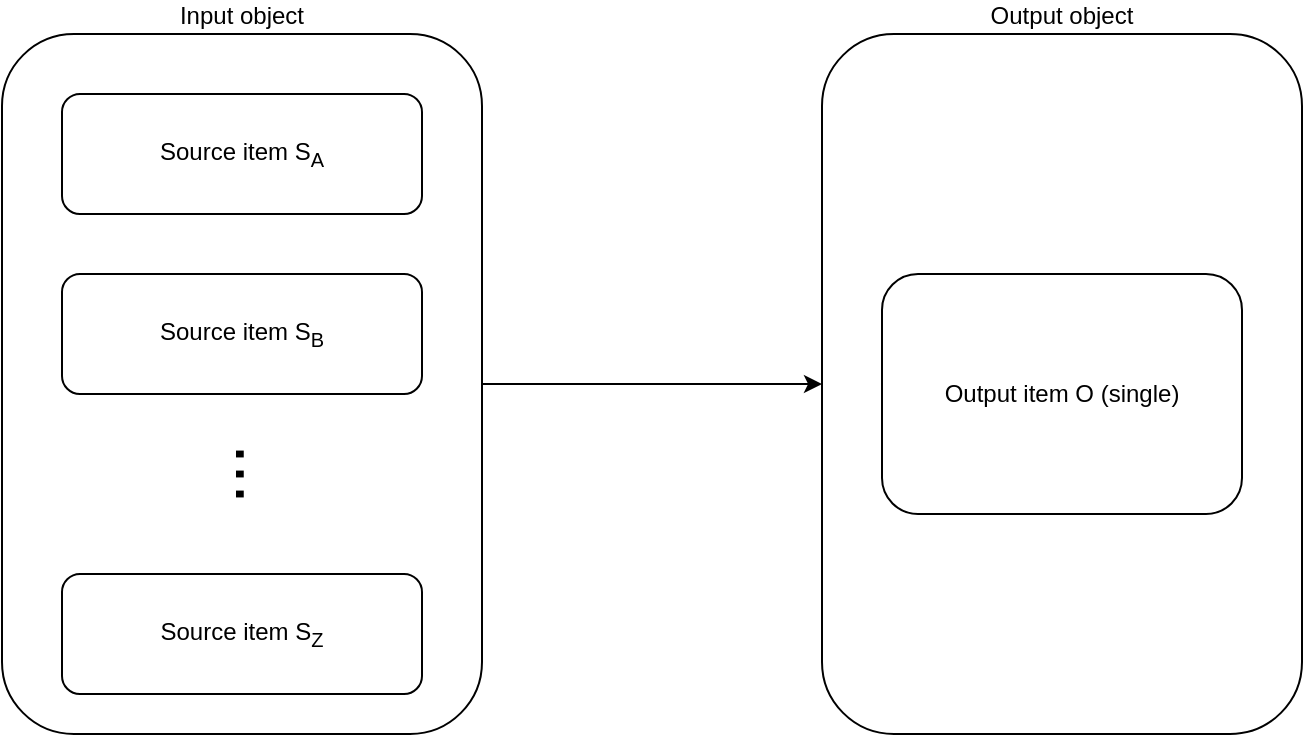<mxfile version="13.0.3" type="device"><diagram id="YCOg6omnFBf0Z2jtZBf2" name="Page-1"><mxGraphModel dx="1086" dy="966" grid="1" gridSize="10" guides="1" tooltips="1" connect="1" arrows="1" fold="1" page="1" pageScale="1" pageWidth="827" pageHeight="1169" math="0" shadow="0"><root><mxCell id="0"/><mxCell id="1" parent="0"/><mxCell id="5KRt6ZqHlSnUy4kQ7QpA-35" style="edgeStyle=orthogonalEdgeStyle;rounded=0;orthogonalLoop=1;jettySize=auto;html=1;exitX=1;exitY=0.5;exitDx=0;exitDy=0;entryX=0;entryY=0.5;entryDx=0;entryDy=0;" parent="1" source="5KRt6ZqHlSnUy4kQ7QpA-1" target="5KRt6ZqHlSnUy4kQ7QpA-17" edge="1"><mxGeometry relative="1" as="geometry"/></mxCell><mxCell id="5KRt6ZqHlSnUy4kQ7QpA-1" value="Input object" style="rounded=1;whiteSpace=wrap;html=1;labelPosition=center;verticalLabelPosition=top;align=center;verticalAlign=bottom;" parent="1" vertex="1"><mxGeometry x="90" y="230" width="240" height="350" as="geometry"/></mxCell><mxCell id="5KRt6ZqHlSnUy4kQ7QpA-2" value="Source item S&lt;sub&gt;A&lt;/sub&gt;" style="rounded=1;whiteSpace=wrap;html=1;labelPosition=center;verticalLabelPosition=middle;align=center;verticalAlign=middle;" parent="1" vertex="1"><mxGeometry x="120" y="260" width="180" height="60" as="geometry"/></mxCell><mxCell id="5KRt6ZqHlSnUy4kQ7QpA-5" style="edgeStyle=orthogonalEdgeStyle;rounded=0;orthogonalLoop=1;jettySize=auto;html=1;exitX=1;exitY=0.5;exitDx=0;exitDy=0;entryX=0;entryY=0.5;entryDx=0;entryDy=0;" parent="1" target="5KRt6ZqHlSnUy4kQ7QpA-4" edge="1"><mxGeometry relative="1" as="geometry"><mxPoint x="190" y="289.5" as="sourcePoint"/></mxGeometry></mxCell><mxCell id="5KRt6ZqHlSnUy4kQ7QpA-6" value="Source item S&lt;sub&gt;B&lt;/sub&gt;" style="rounded=1;whiteSpace=wrap;html=1;labelPosition=center;verticalLabelPosition=middle;align=center;verticalAlign=middle;" parent="1" vertex="1"><mxGeometry x="120" y="350" width="180" height="60" as="geometry"/></mxCell><mxCell id="5KRt6ZqHlSnUy4kQ7QpA-10" value="Source item S&lt;sub&gt;Z&lt;/sub&gt;" style="rounded=1;whiteSpace=wrap;html=1;labelPosition=center;verticalLabelPosition=middle;align=center;verticalAlign=middle;" parent="1" vertex="1"><mxGeometry x="120" y="500" width="180" height="60" as="geometry"/></mxCell><mxCell id="5KRt6ZqHlSnUy4kQ7QpA-15" value="&lt;font style=&quot;font-size: 36px&quot;&gt;...&lt;/font&gt;" style="text;html=1;strokeColor=none;fillColor=none;align=center;verticalAlign=middle;whiteSpace=wrap;rounded=0;direction=south;rotation=90;" parent="1" vertex="1"><mxGeometry x="210" y="430" width="20" height="40" as="geometry"/></mxCell><mxCell id="5KRt6ZqHlSnUy4kQ7QpA-17" value="Output object" style="rounded=1;whiteSpace=wrap;html=1;labelPosition=center;verticalLabelPosition=top;align=center;verticalAlign=bottom;" parent="1" vertex="1"><mxGeometry x="500" y="230" width="240" height="350" as="geometry"/></mxCell><mxCell id="5KRt6ZqHlSnUy4kQ7QpA-22" value="Output item O (single)" style="rounded=1;whiteSpace=wrap;html=1;labelPosition=center;verticalLabelPosition=middle;align=center;verticalAlign=middle;" parent="1" vertex="1"><mxGeometry x="530" y="350" width="180" height="120" as="geometry"/></mxCell></root></mxGraphModel></diagram></mxfile>
